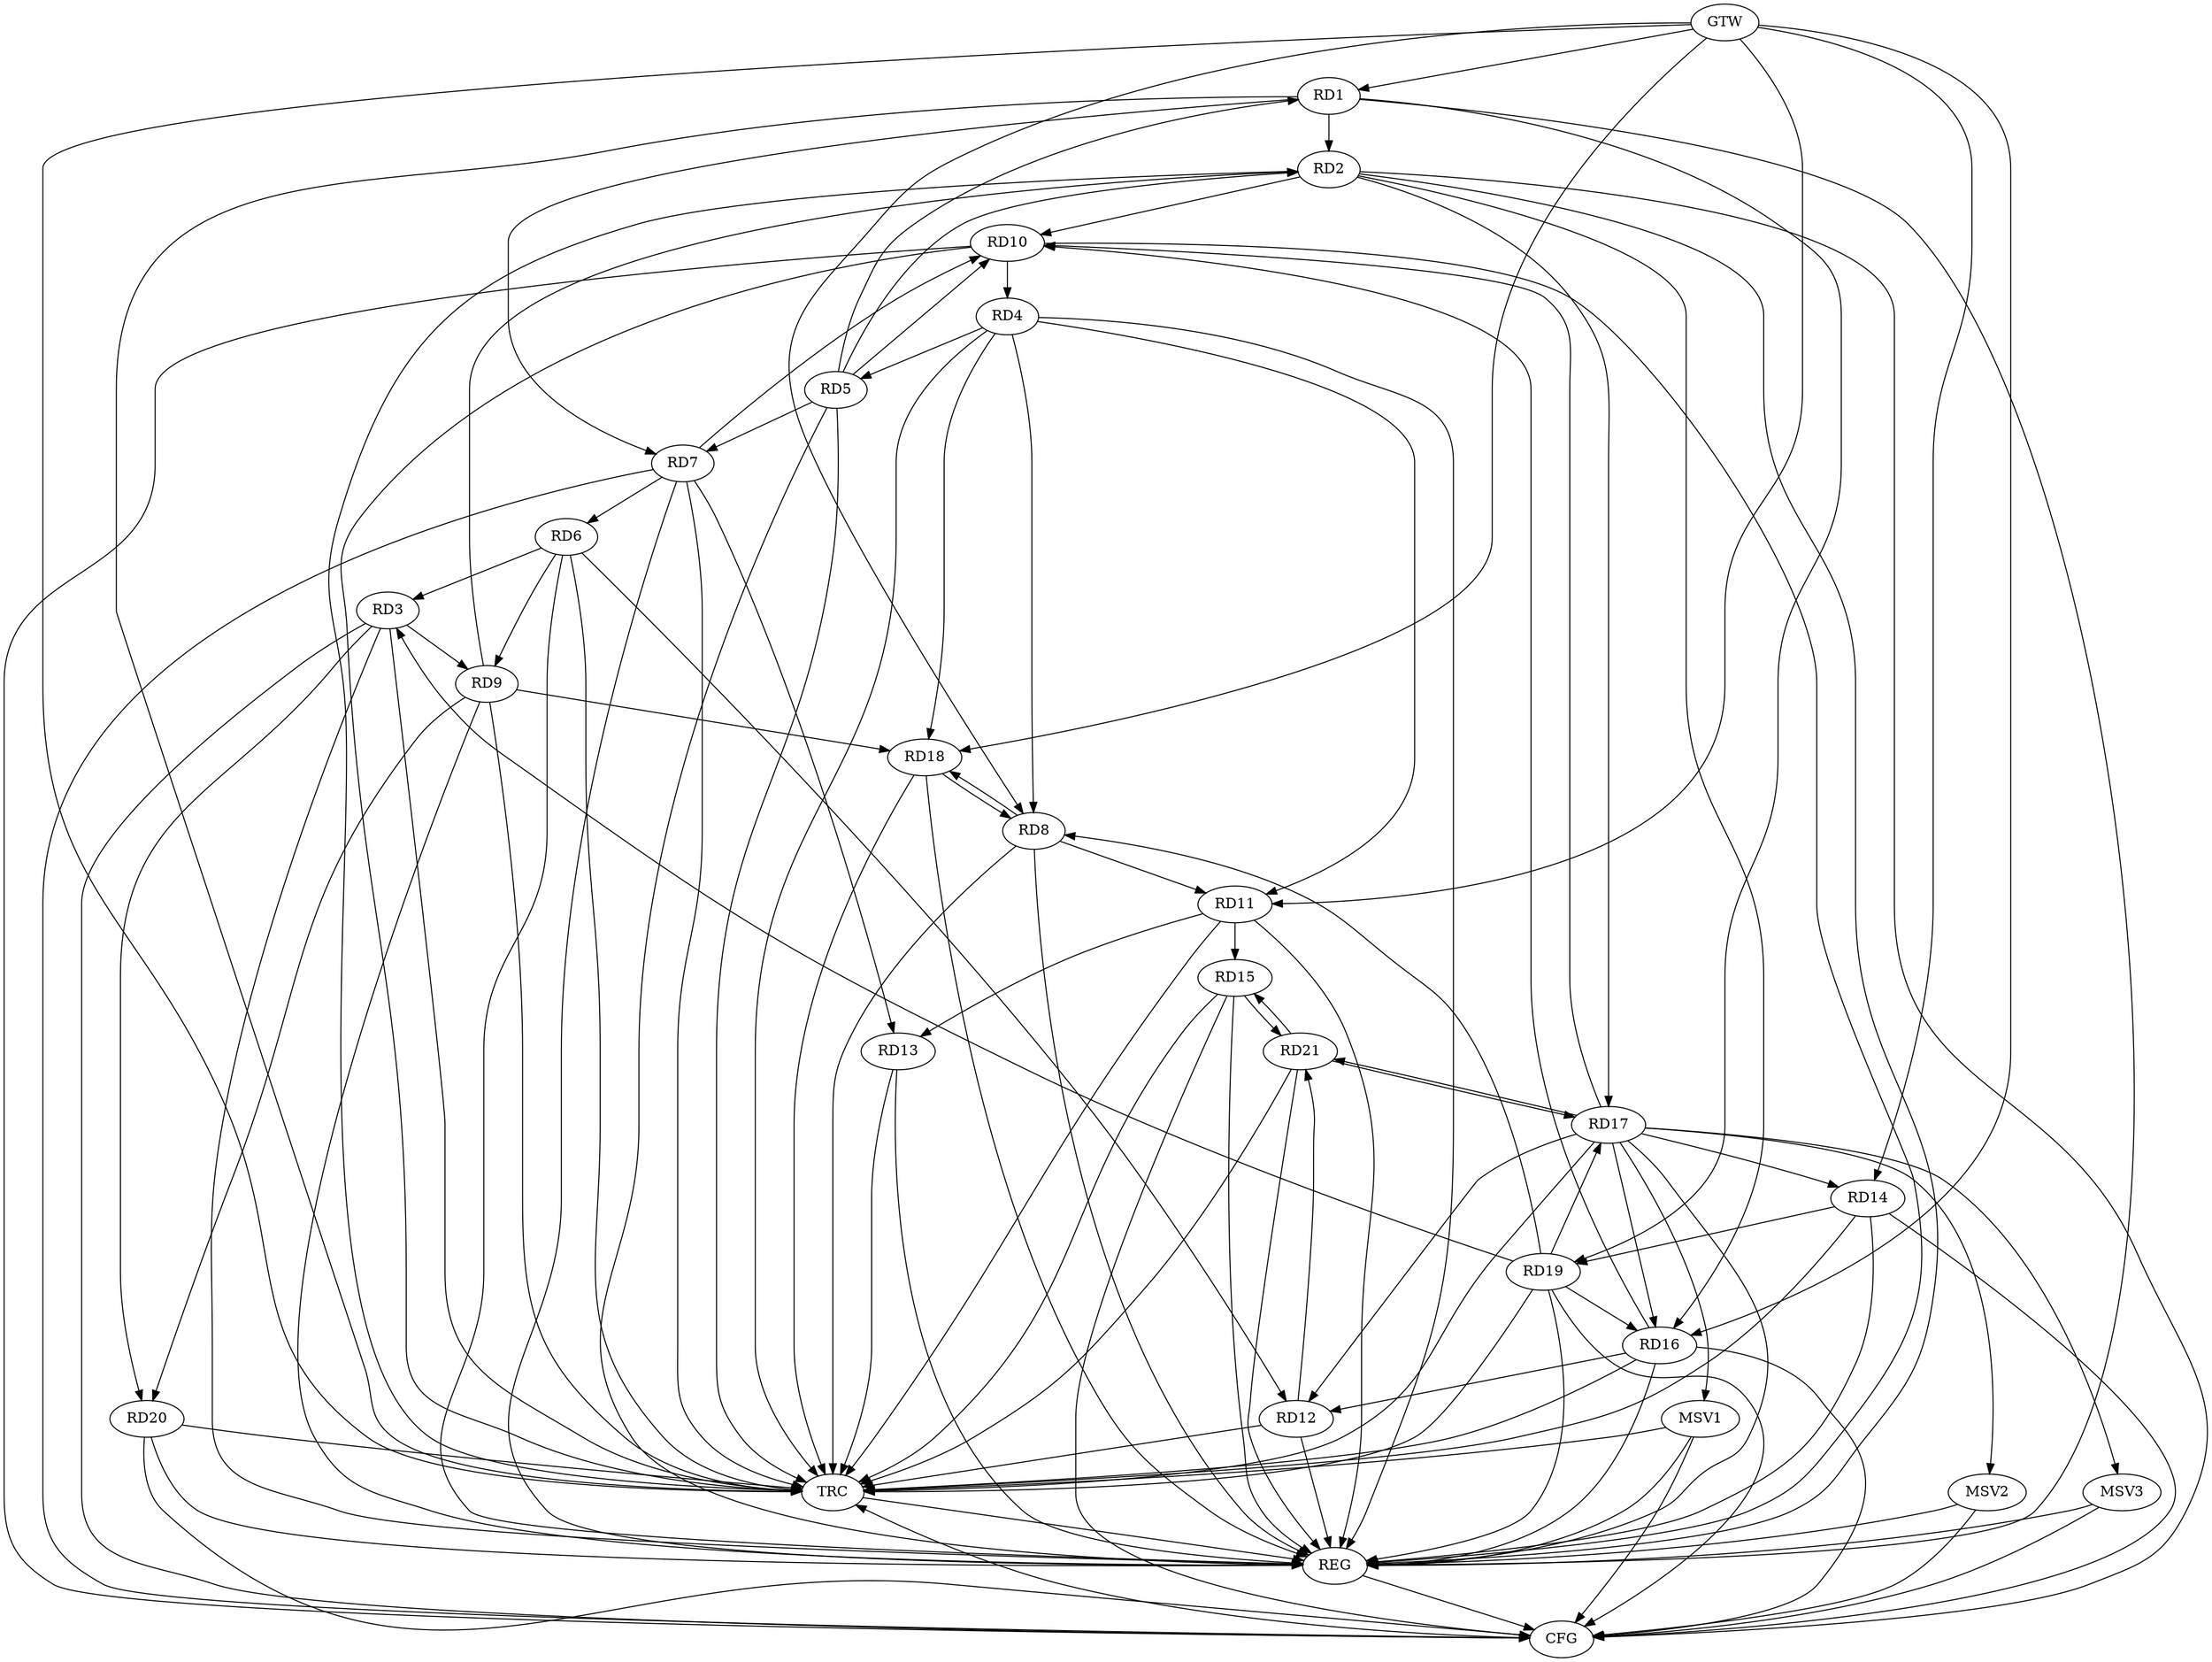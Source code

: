 strict digraph G {
  RD1 [ label="RD1" ];
  RD2 [ label="RD2" ];
  RD3 [ label="RD3" ];
  RD4 [ label="RD4" ];
  RD5 [ label="RD5" ];
  RD6 [ label="RD6" ];
  RD7 [ label="RD7" ];
  RD8 [ label="RD8" ];
  RD9 [ label="RD9" ];
  RD10 [ label="RD10" ];
  RD11 [ label="RD11" ];
  RD12 [ label="RD12" ];
  RD13 [ label="RD13" ];
  RD14 [ label="RD14" ];
  RD15 [ label="RD15" ];
  RD16 [ label="RD16" ];
  RD17 [ label="RD17" ];
  RD18 [ label="RD18" ];
  RD19 [ label="RD19" ];
  RD20 [ label="RD20" ];
  RD21 [ label="RD21" ];
  GTW [ label="GTW" ];
  REG [ label="REG" ];
  CFG [ label="CFG" ];
  TRC [ label="TRC" ];
  MSV1 [ label="MSV1" ];
  MSV2 [ label="MSV2" ];
  MSV3 [ label="MSV3" ];
  RD1 -> RD2;
  RD5 -> RD1;
  RD1 -> RD7;
  RD1 -> RD19;
  RD5 -> RD2;
  RD9 -> RD2;
  RD2 -> RD10;
  RD2 -> RD16;
  RD2 -> RD17;
  RD6 -> RD3;
  RD3 -> RD9;
  RD19 -> RD3;
  RD3 -> RD20;
  RD4 -> RD5;
  RD4 -> RD8;
  RD10 -> RD4;
  RD4 -> RD11;
  RD4 -> RD18;
  RD5 -> RD7;
  RD5 -> RD10;
  RD7 -> RD6;
  RD6 -> RD9;
  RD6 -> RD12;
  RD7 -> RD10;
  RD7 -> RD13;
  RD8 -> RD11;
  RD8 -> RD18;
  RD18 -> RD8;
  RD19 -> RD8;
  RD9 -> RD18;
  RD9 -> RD20;
  RD16 -> RD10;
  RD17 -> RD10;
  RD11 -> RD13;
  RD11 -> RD15;
  RD16 -> RD12;
  RD17 -> RD12;
  RD12 -> RD21;
  RD17 -> RD14;
  RD14 -> RD19;
  RD15 -> RD21;
  RD21 -> RD15;
  RD17 -> RD16;
  RD19 -> RD16;
  RD19 -> RD17;
  RD17 -> RD21;
  RD21 -> RD17;
  GTW -> RD8;
  GTW -> RD1;
  GTW -> RD14;
  GTW -> RD11;
  GTW -> RD18;
  GTW -> RD16;
  RD1 -> REG;
  RD2 -> REG;
  RD3 -> REG;
  RD4 -> REG;
  RD5 -> REG;
  RD6 -> REG;
  RD7 -> REG;
  RD8 -> REG;
  RD9 -> REG;
  RD10 -> REG;
  RD11 -> REG;
  RD12 -> REG;
  RD13 -> REG;
  RD14 -> REG;
  RD15 -> REG;
  RD16 -> REG;
  RD17 -> REG;
  RD18 -> REG;
  RD19 -> REG;
  RD20 -> REG;
  RD21 -> REG;
  RD2 -> CFG;
  RD20 -> CFG;
  RD14 -> CFG;
  RD7 -> CFG;
  RD3 -> CFG;
  RD16 -> CFG;
  RD15 -> CFG;
  RD19 -> CFG;
  RD10 -> CFG;
  REG -> CFG;
  RD1 -> TRC;
  RD2 -> TRC;
  RD3 -> TRC;
  RD4 -> TRC;
  RD5 -> TRC;
  RD6 -> TRC;
  RD7 -> TRC;
  RD8 -> TRC;
  RD9 -> TRC;
  RD10 -> TRC;
  RD11 -> TRC;
  RD12 -> TRC;
  RD13 -> TRC;
  RD14 -> TRC;
  RD15 -> TRC;
  RD16 -> TRC;
  RD17 -> TRC;
  RD18 -> TRC;
  RD19 -> TRC;
  RD20 -> TRC;
  RD21 -> TRC;
  GTW -> TRC;
  CFG -> TRC;
  TRC -> REG;
  RD17 -> MSV1;
  MSV1 -> REG;
  MSV1 -> TRC;
  MSV1 -> CFG;
  RD17 -> MSV2;
  MSV2 -> REG;
  MSV2 -> CFG;
  RD17 -> MSV3;
  MSV3 -> REG;
  MSV3 -> CFG;
}
